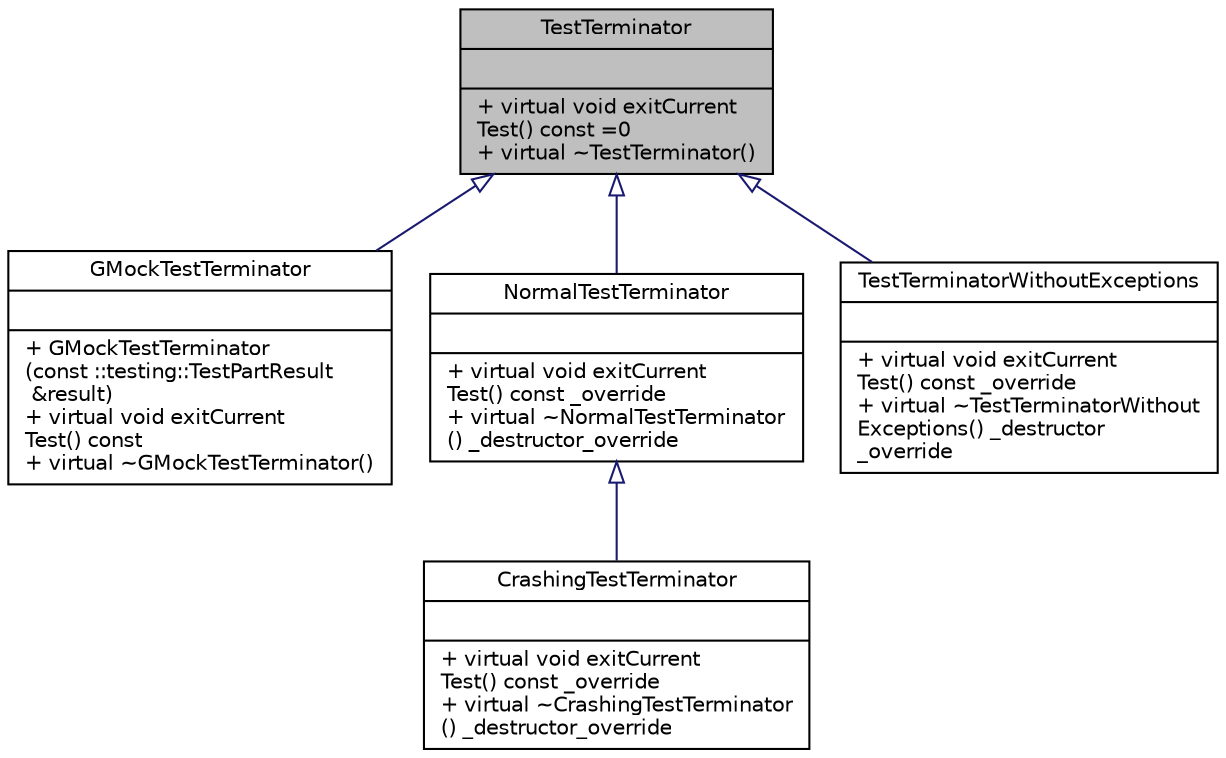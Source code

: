 digraph "TestTerminator"
{
 // LATEX_PDF_SIZE
  edge [fontname="Helvetica",fontsize="10",labelfontname="Helvetica",labelfontsize="10"];
  node [fontname="Helvetica",fontsize="10",shape=record];
  Node1 [label="{TestTerminator\n||+ virtual void exitCurrent\lTest() const =0\l+ virtual ~TestTerminator()\l}",height=0.2,width=0.4,color="black", fillcolor="grey75", style="filled", fontcolor="black",tooltip=" "];
  Node1 -> Node2 [dir="back",color="midnightblue",fontsize="10",style="solid",arrowtail="onormal",fontname="Helvetica"];
  Node2 [label="{GMockTestTerminator\n||+  GMockTestTerminator\l(const ::testing::TestPartResult\l &result)\l+ virtual void exitCurrent\lTest() const\l+ virtual ~GMockTestTerminator()\l}",height=0.2,width=0.4,color="black", fillcolor="white", style="filled",URL="$class_g_mock_test_terminator.html",tooltip=" "];
  Node1 -> Node3 [dir="back",color="midnightblue",fontsize="10",style="solid",arrowtail="onormal",fontname="Helvetica"];
  Node3 [label="{NormalTestTerminator\n||+ virtual void exitCurrent\lTest() const _override\l+ virtual ~NormalTestTerminator\l() _destructor_override\l}",height=0.2,width=0.4,color="black", fillcolor="white", style="filled",URL="$class_normal_test_terminator.html",tooltip=" "];
  Node3 -> Node4 [dir="back",color="midnightblue",fontsize="10",style="solid",arrowtail="onormal",fontname="Helvetica"];
  Node4 [label="{CrashingTestTerminator\n||+ virtual void exitCurrent\lTest() const _override\l+ virtual ~CrashingTestTerminator\l() _destructor_override\l}",height=0.2,width=0.4,color="black", fillcolor="white", style="filled",URL="$class_crashing_test_terminator.html",tooltip=" "];
  Node1 -> Node5 [dir="back",color="midnightblue",fontsize="10",style="solid",arrowtail="onormal",fontname="Helvetica"];
  Node5 [label="{TestTerminatorWithoutExceptions\n||+ virtual void exitCurrent\lTest() const _override\l+ virtual ~TestTerminatorWithout\lExceptions() _destructor\l_override\l}",height=0.2,width=0.4,color="black", fillcolor="white", style="filled",URL="$class_test_terminator_without_exceptions.html",tooltip=" "];
}
